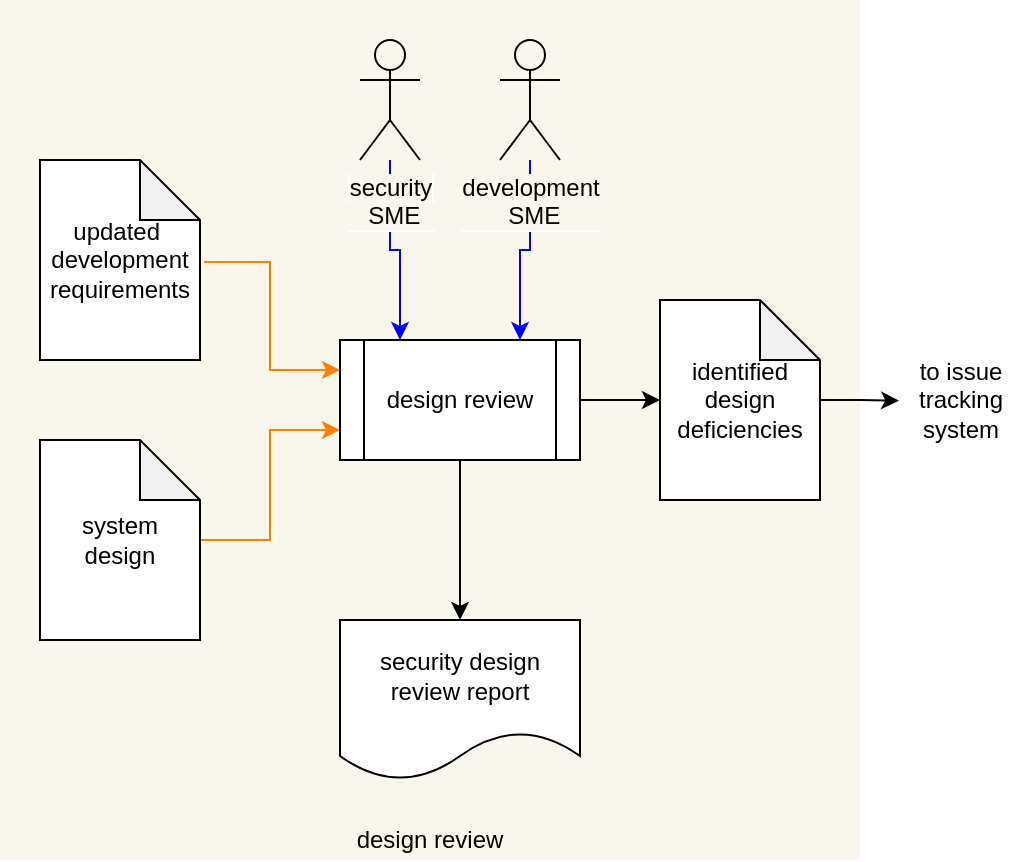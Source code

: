 <mxfile version="16.1.2" type="device"><diagram id="E2ULkJl6go0xUk4_vNiQ" name="Page-1"><mxGraphModel dx="885" dy="798" grid="1" gridSize="10" guides="1" tooltips="1" connect="1" arrows="1" fold="1" page="0" pageScale="1" pageWidth="1100" pageHeight="850" math="0" shadow="0"><root><mxCell id="0"/><mxCell id="1" parent="0"/><mxCell id="opaAOLAayRJyhGHME4Ob-4" value="" style="rounded=0;whiteSpace=wrap;html=1;fillColor=#f9f7ed;strokeColor=none;" parent="1" vertex="1"><mxGeometry x="190" y="170" width="430" height="430" as="geometry"/></mxCell><mxCell id="XKbH0hADGiryWMfeD4Mq-39" style="edgeStyle=orthogonalEdgeStyle;rounded=0;orthogonalLoop=1;jettySize=auto;html=1;entryX=0.25;entryY=0;entryDx=0;entryDy=0;strokeColor=#0000FF;" parent="1" source="XKbH0hADGiryWMfeD4Mq-5" target="XKbH0hADGiryWMfeD4Mq-48" edge="1"><mxGeometry relative="1" as="geometry"/></mxCell><mxCell id="XKbH0hADGiryWMfeD4Mq-5" value="&lt;span style=&quot;background-color: rgb(249 , 247 , 237)&quot;&gt;security&lt;br&gt;&amp;nbsp; &amp;nbsp;SME&amp;nbsp;&amp;nbsp;&lt;/span&gt;" style="shape=umlActor;verticalLabelPosition=bottom;labelBackgroundColor=#ffffff;verticalAlign=top;html=1;outlineConnect=0;fillColor=none;" parent="1" vertex="1"><mxGeometry x="370" y="190" width="30" height="60" as="geometry"/></mxCell><mxCell id="XKbH0hADGiryWMfeD4Mq-40" style="edgeStyle=orthogonalEdgeStyle;rounded=0;orthogonalLoop=1;jettySize=auto;html=1;entryX=0.75;entryY=0;entryDx=0;entryDy=0;strokeColor=#0000FF;" parent="1" source="XKbH0hADGiryWMfeD4Mq-7" target="XKbH0hADGiryWMfeD4Mq-48" edge="1"><mxGeometry relative="1" as="geometry"/></mxCell><mxCell id="XKbH0hADGiryWMfeD4Mq-7" value="&lt;span style=&quot;background-color: rgb(249 , 247 , 237)&quot;&gt;development&lt;br&gt;&amp;nbsp; &amp;nbsp; &amp;nbsp; &amp;nbsp;SME&amp;nbsp; &amp;nbsp; &amp;nbsp;&amp;nbsp;&lt;/span&gt;" style="shape=umlActor;verticalLabelPosition=bottom;labelBackgroundColor=#ffffff;verticalAlign=top;html=1;outlineConnect=0;fillColor=none;" parent="1" vertex="1"><mxGeometry x="440" y="190" width="30" height="60" as="geometry"/></mxCell><mxCell id="XKbH0hADGiryWMfeD4Mq-22" style="edgeStyle=orthogonalEdgeStyle;rounded=0;orthogonalLoop=1;jettySize=auto;html=1;entryX=0;entryY=0.75;entryDx=0;entryDy=0;strokeColor=#FF8000;" parent="1" source="XKbH0hADGiryWMfeD4Mq-9" target="XKbH0hADGiryWMfeD4Mq-48" edge="1"><mxGeometry relative="1" as="geometry"/></mxCell><mxCell id="XKbH0hADGiryWMfeD4Mq-9" value="system&lt;br&gt;design" style="shape=note;whiteSpace=wrap;html=1;backgroundOutline=1;darkOpacity=0.05;" parent="1" vertex="1"><mxGeometry x="210" y="390" width="80" height="100" as="geometry"/></mxCell><mxCell id="XKbH0hADGiryWMfeD4Mq-24" style="edgeStyle=orthogonalEdgeStyle;rounded=0;orthogonalLoop=1;jettySize=auto;html=1;entryX=0;entryY=0.5;entryDx=0;entryDy=0;exitX=1;exitY=0.5;exitDx=0;exitDy=0;entryPerimeter=0;" parent="1" source="XKbH0hADGiryWMfeD4Mq-48" target="opaAOLAayRJyhGHME4Ob-11" edge="1"><mxGeometry relative="1" as="geometry"><mxPoint x="650" y="370" as="sourcePoint"/></mxGeometry></mxCell><mxCell id="33oguXZaT4OoUpjuBnur-2" style="edgeStyle=orthogonalEdgeStyle;rounded=0;orthogonalLoop=1;jettySize=auto;html=1;exitX=0.5;exitY=1;exitDx=0;exitDy=0;entryX=0.5;entryY=0;entryDx=0;entryDy=0;" parent="1" source="XKbH0hADGiryWMfeD4Mq-48" target="33oguXZaT4OoUpjuBnur-1" edge="1"><mxGeometry relative="1" as="geometry"/></mxCell><mxCell id="XKbH0hADGiryWMfeD4Mq-48" value="design review" style="shape=process;whiteSpace=wrap;html=1;backgroundOutline=1;" parent="1" vertex="1"><mxGeometry x="360" y="340" width="120" height="60" as="geometry"/></mxCell><mxCell id="H5XpePlX6ZwJJM3T6B_w-2" style="edgeStyle=orthogonalEdgeStyle;rounded=0;orthogonalLoop=1;jettySize=auto;html=1;exitX=1.025;exitY=0.51;exitDx=0;exitDy=0;exitPerimeter=0;entryX=0;entryY=0.25;entryDx=0;entryDy=0;strokeColor=#FF8000;" parent="1" source="H5XpePlX6ZwJJM3T6B_w-1" target="XKbH0hADGiryWMfeD4Mq-48" edge="1"><mxGeometry relative="1" as="geometry"/></mxCell><mxCell id="H5XpePlX6ZwJJM3T6B_w-1" value="updated&amp;nbsp; development requirements" style="shape=note;whiteSpace=wrap;html=1;backgroundOutline=1;darkOpacity=0.05;" parent="1" vertex="1"><mxGeometry x="210" y="250" width="80" height="100" as="geometry"/></mxCell><mxCell id="opaAOLAayRJyhGHME4Ob-5" value="design review" style="text;html=1;strokeColor=none;fillColor=none;align=center;verticalAlign=middle;whiteSpace=wrap;rounded=0;" parent="1" vertex="1"><mxGeometry x="190" y="580" width="430" height="20" as="geometry"/></mxCell><mxCell id="opaAOLAayRJyhGHME4Ob-12" style="edgeStyle=orthogonalEdgeStyle;rounded=0;orthogonalLoop=1;jettySize=auto;html=1;entryX=-0.007;entryY=0.507;entryDx=0;entryDy=0;strokeColor=#000000;entryPerimeter=0;" parent="1" source="opaAOLAayRJyhGHME4Ob-11" target="zjoEAocl3f6be0Q36E0f-1" edge="1"><mxGeometry relative="1" as="geometry"><mxPoint x="650" y="370" as="targetPoint"/></mxGeometry></mxCell><mxCell id="opaAOLAayRJyhGHME4Ob-11" value="identified design deficiencies" style="shape=note;whiteSpace=wrap;html=1;backgroundOutline=1;darkOpacity=0.05;" parent="1" vertex="1"><mxGeometry x="520" y="320" width="80" height="100" as="geometry"/></mxCell><mxCell id="33oguXZaT4OoUpjuBnur-1" value="security design review report" style="shape=document;whiteSpace=wrap;html=1;boundedLbl=1;" parent="1" vertex="1"><mxGeometry x="360" y="480" width="120" height="80" as="geometry"/></mxCell><mxCell id="zjoEAocl3f6be0Q36E0f-1" value="to issue&lt;br&gt;tracking&lt;br&gt;system" style="text;html=1;align=center;verticalAlign=middle;resizable=0;points=[];autosize=1;strokeColor=none;fillColor=none;" vertex="1" parent="1"><mxGeometry x="640" y="345" width="60" height="50" as="geometry"/></mxCell></root></mxGraphModel></diagram></mxfile>